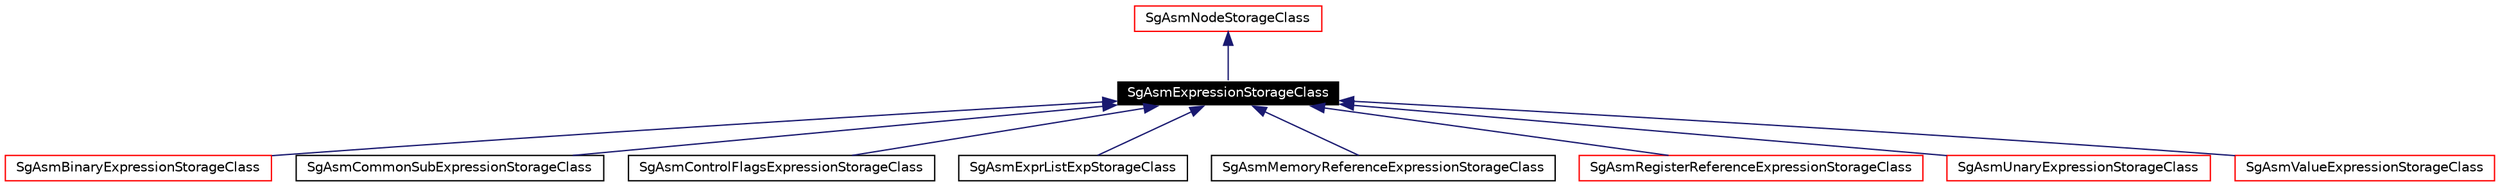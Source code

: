 digraph G
{
  edge [fontname="Helvetica",fontsize=10,labelfontname="Helvetica",labelfontsize=10];
  node [fontname="Helvetica",fontsize=10,shape=record];
  Node1 [label="SgAsmExpressionStorageClass",height=0.2,width=0.4,color="white", fillcolor="black", style="filled" fontcolor="white"];
  Node2 -> Node1 [dir=back,color="midnightblue",fontsize=10,style="solid",fontname="Helvetica"];
  Node2 [label="SgAsmNodeStorageClass",height=0.2,width=0.4,color="red",URL="$classSgAsmNodeStorageClass.html"];
  Node1 -> Node3 [dir=back,color="midnightblue",fontsize=10,style="solid",fontname="Helvetica"];
  Node3 [label="SgAsmBinaryExpressionStorageClass",height=0.2,width=0.4,color="red",URL="$classSgAsmBinaryExpressionStorageClass.html"];
  Node1 -> Node4 [dir=back,color="midnightblue",fontsize=10,style="solid",fontname="Helvetica"];
  Node4 [label="SgAsmCommonSubExpressionStorageClass",height=0.2,width=0.4,color="black",URL="$classSgAsmCommonSubExpressionStorageClass.html"];
  Node1 -> Node5 [dir=back,color="midnightblue",fontsize=10,style="solid",fontname="Helvetica"];
  Node5 [label="SgAsmControlFlagsExpressionStorageClass",height=0.2,width=0.4,color="black",URL="$classSgAsmControlFlagsExpressionStorageClass.html"];
  Node1 -> Node6 [dir=back,color="midnightblue",fontsize=10,style="solid",fontname="Helvetica"];
  Node6 [label="SgAsmExprListExpStorageClass",height=0.2,width=0.4,color="black",URL="$classSgAsmExprListExpStorageClass.html"];
  Node1 -> Node7 [dir=back,color="midnightblue",fontsize=10,style="solid",fontname="Helvetica"];
  Node7 [label="SgAsmMemoryReferenceExpressionStorageClass",height=0.2,width=0.4,color="black",URL="$classSgAsmMemoryReferenceExpressionStorageClass.html"];
  Node1 -> Node8 [dir=back,color="midnightblue",fontsize=10,style="solid",fontname="Helvetica"];
  Node8 [label="SgAsmRegisterReferenceExpressionStorageClass",height=0.2,width=0.4,color="red",URL="$classSgAsmRegisterReferenceExpressionStorageClass.html"];
  Node1 -> Node9 [dir=back,color="midnightblue",fontsize=10,style="solid",fontname="Helvetica"];
  Node9 [label="SgAsmUnaryExpressionStorageClass",height=0.2,width=0.4,color="red",URL="$classSgAsmUnaryExpressionStorageClass.html"];
  Node1 -> Node10 [dir=back,color="midnightblue",fontsize=10,style="solid",fontname="Helvetica"];
  Node10 [label="SgAsmValueExpressionStorageClass",height=0.2,width=0.4,color="red",URL="$classSgAsmValueExpressionStorageClass.html"];
}

